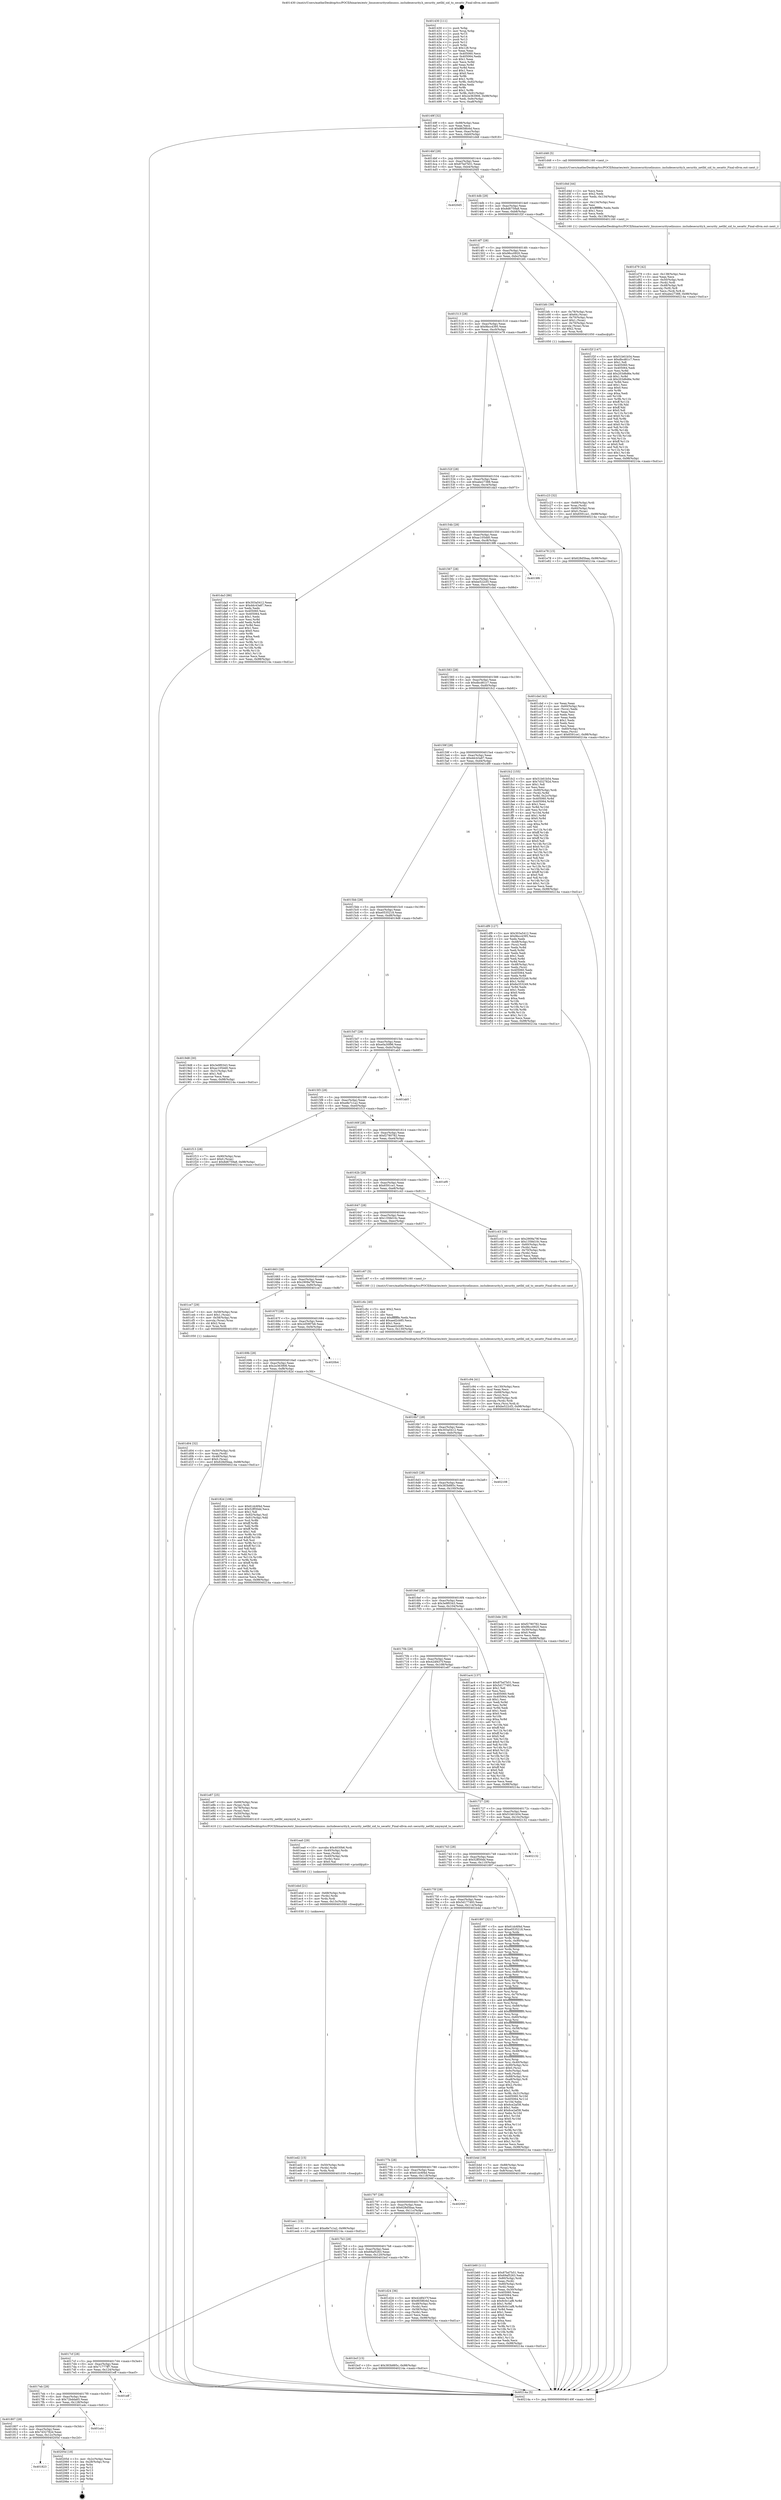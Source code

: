 digraph "0x401430" {
  label = "0x401430 (/mnt/c/Users/mathe/Desktop/tcc/POCII/binaries/extr_linuxsecurityselinuxss..includesecurity.h_security_netlbl_sid_to_secattr_Final-ollvm.out::main(0))"
  labelloc = "t"
  node[shape=record]

  Entry [label="",width=0.3,height=0.3,shape=circle,fillcolor=black,style=filled]
  "0x40149f" [label="{
     0x40149f [32]\l
     | [instrs]\l
     &nbsp;&nbsp;0x40149f \<+6\>: mov -0x98(%rbp),%eax\l
     &nbsp;&nbsp;0x4014a5 \<+2\>: mov %eax,%ecx\l
     &nbsp;&nbsp;0x4014a7 \<+6\>: sub $0x8658fc6d,%ecx\l
     &nbsp;&nbsp;0x4014ad \<+6\>: mov %eax,-0xac(%rbp)\l
     &nbsp;&nbsp;0x4014b3 \<+6\>: mov %ecx,-0xb0(%rbp)\l
     &nbsp;&nbsp;0x4014b9 \<+6\>: je 0000000000401d48 \<main+0x918\>\l
  }"]
  "0x401d48" [label="{
     0x401d48 [5]\l
     | [instrs]\l
     &nbsp;&nbsp;0x401d48 \<+5\>: call 0000000000401160 \<next_i\>\l
     | [calls]\l
     &nbsp;&nbsp;0x401160 \{1\} (/mnt/c/Users/mathe/Desktop/tcc/POCII/binaries/extr_linuxsecurityselinuxss..includesecurity.h_security_netlbl_sid_to_secattr_Final-ollvm.out::next_i)\l
  }"]
  "0x4014bf" [label="{
     0x4014bf [28]\l
     | [instrs]\l
     &nbsp;&nbsp;0x4014bf \<+5\>: jmp 00000000004014c4 \<main+0x94\>\l
     &nbsp;&nbsp;0x4014c4 \<+6\>: mov -0xac(%rbp),%eax\l
     &nbsp;&nbsp;0x4014ca \<+5\>: sub $0x87bd7b51,%eax\l
     &nbsp;&nbsp;0x4014cf \<+6\>: mov %eax,-0xb4(%rbp)\l
     &nbsp;&nbsp;0x4014d5 \<+6\>: je 00000000004020d5 \<main+0xca5\>\l
  }"]
  Exit [label="",width=0.3,height=0.3,shape=circle,fillcolor=black,style=filled,peripheries=2]
  "0x4020d5" [label="{
     0x4020d5\l
  }", style=dashed]
  "0x4014db" [label="{
     0x4014db [28]\l
     | [instrs]\l
     &nbsp;&nbsp;0x4014db \<+5\>: jmp 00000000004014e0 \<main+0xb0\>\l
     &nbsp;&nbsp;0x4014e0 \<+6\>: mov -0xac(%rbp),%eax\l
     &nbsp;&nbsp;0x4014e6 \<+5\>: sub $0x8d6759a8,%eax\l
     &nbsp;&nbsp;0x4014eb \<+6\>: mov %eax,-0xb8(%rbp)\l
     &nbsp;&nbsp;0x4014f1 \<+6\>: je 0000000000401f2f \<main+0xaff\>\l
  }"]
  "0x401823" [label="{
     0x401823\l
  }", style=dashed]
  "0x401f2f" [label="{
     0x401f2f [147]\l
     | [instrs]\l
     &nbsp;&nbsp;0x401f2f \<+5\>: mov $0x51b61b54,%eax\l
     &nbsp;&nbsp;0x401f34 \<+5\>: mov $0xdbcd61c7,%ecx\l
     &nbsp;&nbsp;0x401f39 \<+2\>: mov $0x1,%dl\l
     &nbsp;&nbsp;0x401f3b \<+7\>: mov 0x405060,%esi\l
     &nbsp;&nbsp;0x401f42 \<+7\>: mov 0x405064,%edi\l
     &nbsp;&nbsp;0x401f49 \<+3\>: mov %esi,%r8d\l
     &nbsp;&nbsp;0x401f4c \<+7\>: add $0x203d6d6e,%r8d\l
     &nbsp;&nbsp;0x401f53 \<+4\>: sub $0x1,%r8d\l
     &nbsp;&nbsp;0x401f57 \<+7\>: sub $0x203d6d6e,%r8d\l
     &nbsp;&nbsp;0x401f5e \<+4\>: imul %r8d,%esi\l
     &nbsp;&nbsp;0x401f62 \<+3\>: and $0x1,%esi\l
     &nbsp;&nbsp;0x401f65 \<+3\>: cmp $0x0,%esi\l
     &nbsp;&nbsp;0x401f68 \<+4\>: sete %r9b\l
     &nbsp;&nbsp;0x401f6c \<+3\>: cmp $0xa,%edi\l
     &nbsp;&nbsp;0x401f6f \<+4\>: setl %r10b\l
     &nbsp;&nbsp;0x401f73 \<+3\>: mov %r9b,%r11b\l
     &nbsp;&nbsp;0x401f76 \<+4\>: xor $0xff,%r11b\l
     &nbsp;&nbsp;0x401f7a \<+3\>: mov %r10b,%bl\l
     &nbsp;&nbsp;0x401f7d \<+3\>: xor $0xff,%bl\l
     &nbsp;&nbsp;0x401f80 \<+3\>: xor $0x0,%dl\l
     &nbsp;&nbsp;0x401f83 \<+3\>: mov %r11b,%r14b\l
     &nbsp;&nbsp;0x401f86 \<+4\>: and $0x0,%r14b\l
     &nbsp;&nbsp;0x401f8a \<+3\>: and %dl,%r9b\l
     &nbsp;&nbsp;0x401f8d \<+3\>: mov %bl,%r15b\l
     &nbsp;&nbsp;0x401f90 \<+4\>: and $0x0,%r15b\l
     &nbsp;&nbsp;0x401f94 \<+3\>: and %dl,%r10b\l
     &nbsp;&nbsp;0x401f97 \<+3\>: or %r9b,%r14b\l
     &nbsp;&nbsp;0x401f9a \<+3\>: or %r10b,%r15b\l
     &nbsp;&nbsp;0x401f9d \<+3\>: xor %r15b,%r14b\l
     &nbsp;&nbsp;0x401fa0 \<+3\>: or %bl,%r11b\l
     &nbsp;&nbsp;0x401fa3 \<+4\>: xor $0xff,%r11b\l
     &nbsp;&nbsp;0x401fa7 \<+3\>: or $0x0,%dl\l
     &nbsp;&nbsp;0x401faa \<+3\>: and %dl,%r11b\l
     &nbsp;&nbsp;0x401fad \<+3\>: or %r11b,%r14b\l
     &nbsp;&nbsp;0x401fb0 \<+4\>: test $0x1,%r14b\l
     &nbsp;&nbsp;0x401fb4 \<+3\>: cmovne %ecx,%eax\l
     &nbsp;&nbsp;0x401fb7 \<+6\>: mov %eax,-0x98(%rbp)\l
     &nbsp;&nbsp;0x401fbd \<+5\>: jmp 000000000040214a \<main+0xd1a\>\l
  }"]
  "0x4014f7" [label="{
     0x4014f7 [28]\l
     | [instrs]\l
     &nbsp;&nbsp;0x4014f7 \<+5\>: jmp 00000000004014fc \<main+0xcc\>\l
     &nbsp;&nbsp;0x4014fc \<+6\>: mov -0xac(%rbp),%eax\l
     &nbsp;&nbsp;0x401502 \<+5\>: sub $0x96cc0920,%eax\l
     &nbsp;&nbsp;0x401507 \<+6\>: mov %eax,-0xbc(%rbp)\l
     &nbsp;&nbsp;0x40150d \<+6\>: je 0000000000401bfc \<main+0x7cc\>\l
  }"]
  "0x40205d" [label="{
     0x40205d [18]\l
     | [instrs]\l
     &nbsp;&nbsp;0x40205d \<+3\>: mov -0x2c(%rbp),%eax\l
     &nbsp;&nbsp;0x402060 \<+4\>: lea -0x28(%rbp),%rsp\l
     &nbsp;&nbsp;0x402064 \<+1\>: pop %rbx\l
     &nbsp;&nbsp;0x402065 \<+2\>: pop %r12\l
     &nbsp;&nbsp;0x402067 \<+2\>: pop %r13\l
     &nbsp;&nbsp;0x402069 \<+2\>: pop %r14\l
     &nbsp;&nbsp;0x40206b \<+2\>: pop %r15\l
     &nbsp;&nbsp;0x40206d \<+1\>: pop %rbp\l
     &nbsp;&nbsp;0x40206e \<+1\>: ret\l
  }"]
  "0x401bfc" [label="{
     0x401bfc [39]\l
     | [instrs]\l
     &nbsp;&nbsp;0x401bfc \<+4\>: mov -0x78(%rbp),%rax\l
     &nbsp;&nbsp;0x401c00 \<+6\>: movl $0x64,(%rax)\l
     &nbsp;&nbsp;0x401c06 \<+4\>: mov -0x70(%rbp),%rax\l
     &nbsp;&nbsp;0x401c0a \<+6\>: movl $0x1,(%rax)\l
     &nbsp;&nbsp;0x401c10 \<+4\>: mov -0x70(%rbp),%rax\l
     &nbsp;&nbsp;0x401c14 \<+3\>: movslq (%rax),%rax\l
     &nbsp;&nbsp;0x401c17 \<+4\>: shl $0x2,%rax\l
     &nbsp;&nbsp;0x401c1b \<+3\>: mov %rax,%rdi\l
     &nbsp;&nbsp;0x401c1e \<+5\>: call 0000000000401050 \<malloc@plt\>\l
     | [calls]\l
     &nbsp;&nbsp;0x401050 \{1\} (unknown)\l
  }"]
  "0x401513" [label="{
     0x401513 [28]\l
     | [instrs]\l
     &nbsp;&nbsp;0x401513 \<+5\>: jmp 0000000000401518 \<main+0xe8\>\l
     &nbsp;&nbsp;0x401518 \<+6\>: mov -0xac(%rbp),%eax\l
     &nbsp;&nbsp;0x40151e \<+5\>: sub $0x9bcc4395,%eax\l
     &nbsp;&nbsp;0x401523 \<+6\>: mov %eax,-0xc0(%rbp)\l
     &nbsp;&nbsp;0x401529 \<+6\>: je 0000000000401e78 \<main+0xa48\>\l
  }"]
  "0x401807" [label="{
     0x401807 [28]\l
     | [instrs]\l
     &nbsp;&nbsp;0x401807 \<+5\>: jmp 000000000040180c \<main+0x3dc\>\l
     &nbsp;&nbsp;0x40180c \<+6\>: mov -0xac(%rbp),%eax\l
     &nbsp;&nbsp;0x401812 \<+5\>: sub $0x7d32782d,%eax\l
     &nbsp;&nbsp;0x401817 \<+6\>: mov %eax,-0x12c(%rbp)\l
     &nbsp;&nbsp;0x40181d \<+6\>: je 000000000040205d \<main+0xc2d\>\l
  }"]
  "0x401e78" [label="{
     0x401e78 [15]\l
     | [instrs]\l
     &nbsp;&nbsp;0x401e78 \<+10\>: movl $0x628d5baa,-0x98(%rbp)\l
     &nbsp;&nbsp;0x401e82 \<+5\>: jmp 000000000040214a \<main+0xd1a\>\l
  }"]
  "0x40152f" [label="{
     0x40152f [28]\l
     | [instrs]\l
     &nbsp;&nbsp;0x40152f \<+5\>: jmp 0000000000401534 \<main+0x104\>\l
     &nbsp;&nbsp;0x401534 \<+6\>: mov -0xac(%rbp),%eax\l
     &nbsp;&nbsp;0x40153a \<+5\>: sub $0xabe27388,%eax\l
     &nbsp;&nbsp;0x40153f \<+6\>: mov %eax,-0xc4(%rbp)\l
     &nbsp;&nbsp;0x401545 \<+6\>: je 0000000000401da3 \<main+0x973\>\l
  }"]
  "0x401a4c" [label="{
     0x401a4c\l
  }", style=dashed]
  "0x401da3" [label="{
     0x401da3 [86]\l
     | [instrs]\l
     &nbsp;&nbsp;0x401da3 \<+5\>: mov $0x303a5412,%eax\l
     &nbsp;&nbsp;0x401da8 \<+5\>: mov $0xddc43a87,%ecx\l
     &nbsp;&nbsp;0x401dad \<+2\>: xor %edx,%edx\l
     &nbsp;&nbsp;0x401daf \<+7\>: mov 0x405060,%esi\l
     &nbsp;&nbsp;0x401db6 \<+7\>: mov 0x405064,%edi\l
     &nbsp;&nbsp;0x401dbd \<+3\>: sub $0x1,%edx\l
     &nbsp;&nbsp;0x401dc0 \<+3\>: mov %esi,%r8d\l
     &nbsp;&nbsp;0x401dc3 \<+3\>: add %edx,%r8d\l
     &nbsp;&nbsp;0x401dc6 \<+4\>: imul %r8d,%esi\l
     &nbsp;&nbsp;0x401dca \<+3\>: and $0x1,%esi\l
     &nbsp;&nbsp;0x401dcd \<+3\>: cmp $0x0,%esi\l
     &nbsp;&nbsp;0x401dd0 \<+4\>: sete %r9b\l
     &nbsp;&nbsp;0x401dd4 \<+3\>: cmp $0xa,%edi\l
     &nbsp;&nbsp;0x401dd7 \<+4\>: setl %r10b\l
     &nbsp;&nbsp;0x401ddb \<+3\>: mov %r9b,%r11b\l
     &nbsp;&nbsp;0x401dde \<+3\>: and %r10b,%r11b\l
     &nbsp;&nbsp;0x401de1 \<+3\>: xor %r10b,%r9b\l
     &nbsp;&nbsp;0x401de4 \<+3\>: or %r9b,%r11b\l
     &nbsp;&nbsp;0x401de7 \<+4\>: test $0x1,%r11b\l
     &nbsp;&nbsp;0x401deb \<+3\>: cmovne %ecx,%eax\l
     &nbsp;&nbsp;0x401dee \<+6\>: mov %eax,-0x98(%rbp)\l
     &nbsp;&nbsp;0x401df4 \<+5\>: jmp 000000000040214a \<main+0xd1a\>\l
  }"]
  "0x40154b" [label="{
     0x40154b [28]\l
     | [instrs]\l
     &nbsp;&nbsp;0x40154b \<+5\>: jmp 0000000000401550 \<main+0x120\>\l
     &nbsp;&nbsp;0x401550 \<+6\>: mov -0xac(%rbp),%eax\l
     &nbsp;&nbsp;0x401556 \<+5\>: sub $0xac105dd0,%eax\l
     &nbsp;&nbsp;0x40155b \<+6\>: mov %eax,-0xc8(%rbp)\l
     &nbsp;&nbsp;0x401561 \<+6\>: je 00000000004019f6 \<main+0x5c6\>\l
  }"]
  "0x4017eb" [label="{
     0x4017eb [28]\l
     | [instrs]\l
     &nbsp;&nbsp;0x4017eb \<+5\>: jmp 00000000004017f0 \<main+0x3c0\>\l
     &nbsp;&nbsp;0x4017f0 \<+6\>: mov -0xac(%rbp),%eax\l
     &nbsp;&nbsp;0x4017f6 \<+5\>: sub $0x72bdda65,%eax\l
     &nbsp;&nbsp;0x4017fb \<+6\>: mov %eax,-0x128(%rbp)\l
     &nbsp;&nbsp;0x401801 \<+6\>: je 0000000000401a4c \<main+0x61c\>\l
  }"]
  "0x4019f6" [label="{
     0x4019f6\l
  }", style=dashed]
  "0x401567" [label="{
     0x401567 [28]\l
     | [instrs]\l
     &nbsp;&nbsp;0x401567 \<+5\>: jmp 000000000040156c \<main+0x13c\>\l
     &nbsp;&nbsp;0x40156c \<+6\>: mov -0xac(%rbp),%eax\l
     &nbsp;&nbsp;0x401572 \<+5\>: sub $0xbe522cf3,%eax\l
     &nbsp;&nbsp;0x401577 \<+6\>: mov %eax,-0xcc(%rbp)\l
     &nbsp;&nbsp;0x40157d \<+6\>: je 0000000000401cbd \<main+0x88d\>\l
  }"]
  "0x401eff" [label="{
     0x401eff\l
  }", style=dashed]
  "0x401cbd" [label="{
     0x401cbd [42]\l
     | [instrs]\l
     &nbsp;&nbsp;0x401cbd \<+2\>: xor %eax,%eax\l
     &nbsp;&nbsp;0x401cbf \<+4\>: mov -0x60(%rbp),%rcx\l
     &nbsp;&nbsp;0x401cc3 \<+2\>: mov (%rcx),%edx\l
     &nbsp;&nbsp;0x401cc5 \<+2\>: mov %eax,%esi\l
     &nbsp;&nbsp;0x401cc7 \<+2\>: sub %edx,%esi\l
     &nbsp;&nbsp;0x401cc9 \<+2\>: mov %eax,%edx\l
     &nbsp;&nbsp;0x401ccb \<+3\>: sub $0x1,%edx\l
     &nbsp;&nbsp;0x401cce \<+2\>: add %edx,%esi\l
     &nbsp;&nbsp;0x401cd0 \<+2\>: sub %esi,%eax\l
     &nbsp;&nbsp;0x401cd2 \<+4\>: mov -0x60(%rbp),%rcx\l
     &nbsp;&nbsp;0x401cd6 \<+2\>: mov %eax,(%rcx)\l
     &nbsp;&nbsp;0x401cd8 \<+10\>: movl $0x6591ce1,-0x98(%rbp)\l
     &nbsp;&nbsp;0x401ce2 \<+5\>: jmp 000000000040214a \<main+0xd1a\>\l
  }"]
  "0x401583" [label="{
     0x401583 [28]\l
     | [instrs]\l
     &nbsp;&nbsp;0x401583 \<+5\>: jmp 0000000000401588 \<main+0x158\>\l
     &nbsp;&nbsp;0x401588 \<+6\>: mov -0xac(%rbp),%eax\l
     &nbsp;&nbsp;0x40158e \<+5\>: sub $0xdbcd61c7,%eax\l
     &nbsp;&nbsp;0x401593 \<+6\>: mov %eax,-0xd0(%rbp)\l
     &nbsp;&nbsp;0x401599 \<+6\>: je 0000000000401fc2 \<main+0xb92\>\l
  }"]
  "0x401ee1" [label="{
     0x401ee1 [15]\l
     | [instrs]\l
     &nbsp;&nbsp;0x401ee1 \<+10\>: movl $0xe8e7c1a2,-0x98(%rbp)\l
     &nbsp;&nbsp;0x401eeb \<+5\>: jmp 000000000040214a \<main+0xd1a\>\l
  }"]
  "0x401fc2" [label="{
     0x401fc2 [155]\l
     | [instrs]\l
     &nbsp;&nbsp;0x401fc2 \<+5\>: mov $0x51b61b54,%eax\l
     &nbsp;&nbsp;0x401fc7 \<+5\>: mov $0x7d32782d,%ecx\l
     &nbsp;&nbsp;0x401fcc \<+2\>: mov $0x1,%dl\l
     &nbsp;&nbsp;0x401fce \<+2\>: xor %esi,%esi\l
     &nbsp;&nbsp;0x401fd0 \<+7\>: mov -0x90(%rbp),%rdi\l
     &nbsp;&nbsp;0x401fd7 \<+3\>: mov (%rdi),%r8d\l
     &nbsp;&nbsp;0x401fda \<+4\>: mov %r8d,-0x2c(%rbp)\l
     &nbsp;&nbsp;0x401fde \<+8\>: mov 0x405060,%r8d\l
     &nbsp;&nbsp;0x401fe6 \<+8\>: mov 0x405064,%r9d\l
     &nbsp;&nbsp;0x401fee \<+3\>: sub $0x1,%esi\l
     &nbsp;&nbsp;0x401ff1 \<+3\>: mov %r8d,%r10d\l
     &nbsp;&nbsp;0x401ff4 \<+3\>: add %esi,%r10d\l
     &nbsp;&nbsp;0x401ff7 \<+4\>: imul %r10d,%r8d\l
     &nbsp;&nbsp;0x401ffb \<+4\>: and $0x1,%r8d\l
     &nbsp;&nbsp;0x401fff \<+4\>: cmp $0x0,%r8d\l
     &nbsp;&nbsp;0x402003 \<+4\>: sete %r11b\l
     &nbsp;&nbsp;0x402007 \<+4\>: cmp $0xa,%r9d\l
     &nbsp;&nbsp;0x40200b \<+3\>: setl %bl\l
     &nbsp;&nbsp;0x40200e \<+3\>: mov %r11b,%r14b\l
     &nbsp;&nbsp;0x402011 \<+4\>: xor $0xff,%r14b\l
     &nbsp;&nbsp;0x402015 \<+3\>: mov %bl,%r15b\l
     &nbsp;&nbsp;0x402018 \<+4\>: xor $0xff,%r15b\l
     &nbsp;&nbsp;0x40201c \<+3\>: xor $0x0,%dl\l
     &nbsp;&nbsp;0x40201f \<+3\>: mov %r14b,%r12b\l
     &nbsp;&nbsp;0x402022 \<+4\>: and $0x0,%r12b\l
     &nbsp;&nbsp;0x402026 \<+3\>: and %dl,%r11b\l
     &nbsp;&nbsp;0x402029 \<+3\>: mov %r15b,%r13b\l
     &nbsp;&nbsp;0x40202c \<+4\>: and $0x0,%r13b\l
     &nbsp;&nbsp;0x402030 \<+2\>: and %dl,%bl\l
     &nbsp;&nbsp;0x402032 \<+3\>: or %r11b,%r12b\l
     &nbsp;&nbsp;0x402035 \<+3\>: or %bl,%r13b\l
     &nbsp;&nbsp;0x402038 \<+3\>: xor %r13b,%r12b\l
     &nbsp;&nbsp;0x40203b \<+3\>: or %r15b,%r14b\l
     &nbsp;&nbsp;0x40203e \<+4\>: xor $0xff,%r14b\l
     &nbsp;&nbsp;0x402042 \<+3\>: or $0x0,%dl\l
     &nbsp;&nbsp;0x402045 \<+3\>: and %dl,%r14b\l
     &nbsp;&nbsp;0x402048 \<+3\>: or %r14b,%r12b\l
     &nbsp;&nbsp;0x40204b \<+4\>: test $0x1,%r12b\l
     &nbsp;&nbsp;0x40204f \<+3\>: cmovne %ecx,%eax\l
     &nbsp;&nbsp;0x402052 \<+6\>: mov %eax,-0x98(%rbp)\l
     &nbsp;&nbsp;0x402058 \<+5\>: jmp 000000000040214a \<main+0xd1a\>\l
  }"]
  "0x40159f" [label="{
     0x40159f [28]\l
     | [instrs]\l
     &nbsp;&nbsp;0x40159f \<+5\>: jmp 00000000004015a4 \<main+0x174\>\l
     &nbsp;&nbsp;0x4015a4 \<+6\>: mov -0xac(%rbp),%eax\l
     &nbsp;&nbsp;0x4015aa \<+5\>: sub $0xddc43a87,%eax\l
     &nbsp;&nbsp;0x4015af \<+6\>: mov %eax,-0xd4(%rbp)\l
     &nbsp;&nbsp;0x4015b5 \<+6\>: je 0000000000401df9 \<main+0x9c9\>\l
  }"]
  "0x401ed2" [label="{
     0x401ed2 [15]\l
     | [instrs]\l
     &nbsp;&nbsp;0x401ed2 \<+4\>: mov -0x50(%rbp),%rdx\l
     &nbsp;&nbsp;0x401ed6 \<+3\>: mov (%rdx),%rdx\l
     &nbsp;&nbsp;0x401ed9 \<+3\>: mov %rdx,%rdi\l
     &nbsp;&nbsp;0x401edc \<+5\>: call 0000000000401030 \<free@plt\>\l
     | [calls]\l
     &nbsp;&nbsp;0x401030 \{1\} (unknown)\l
  }"]
  "0x401df9" [label="{
     0x401df9 [127]\l
     | [instrs]\l
     &nbsp;&nbsp;0x401df9 \<+5\>: mov $0x303a5412,%eax\l
     &nbsp;&nbsp;0x401dfe \<+5\>: mov $0x9bcc4395,%ecx\l
     &nbsp;&nbsp;0x401e03 \<+2\>: xor %edx,%edx\l
     &nbsp;&nbsp;0x401e05 \<+4\>: mov -0x48(%rbp),%rsi\l
     &nbsp;&nbsp;0x401e09 \<+2\>: mov (%rsi),%edi\l
     &nbsp;&nbsp;0x401e0b \<+3\>: mov %edx,%r8d\l
     &nbsp;&nbsp;0x401e0e \<+3\>: sub %edi,%r8d\l
     &nbsp;&nbsp;0x401e11 \<+2\>: mov %edx,%edi\l
     &nbsp;&nbsp;0x401e13 \<+3\>: sub $0x1,%edi\l
     &nbsp;&nbsp;0x401e16 \<+3\>: add %edi,%r8d\l
     &nbsp;&nbsp;0x401e19 \<+3\>: sub %r8d,%edx\l
     &nbsp;&nbsp;0x401e1c \<+4\>: mov -0x48(%rbp),%rsi\l
     &nbsp;&nbsp;0x401e20 \<+2\>: mov %edx,(%rsi)\l
     &nbsp;&nbsp;0x401e22 \<+7\>: mov 0x405060,%edx\l
     &nbsp;&nbsp;0x401e29 \<+7\>: mov 0x405064,%edi\l
     &nbsp;&nbsp;0x401e30 \<+3\>: mov %edx,%r8d\l
     &nbsp;&nbsp;0x401e33 \<+7\>: add $0x6e353249,%r8d\l
     &nbsp;&nbsp;0x401e3a \<+4\>: sub $0x1,%r8d\l
     &nbsp;&nbsp;0x401e3e \<+7\>: sub $0x6e353249,%r8d\l
     &nbsp;&nbsp;0x401e45 \<+4\>: imul %r8d,%edx\l
     &nbsp;&nbsp;0x401e49 \<+3\>: and $0x1,%edx\l
     &nbsp;&nbsp;0x401e4c \<+3\>: cmp $0x0,%edx\l
     &nbsp;&nbsp;0x401e4f \<+4\>: sete %r9b\l
     &nbsp;&nbsp;0x401e53 \<+3\>: cmp $0xa,%edi\l
     &nbsp;&nbsp;0x401e56 \<+4\>: setl %r10b\l
     &nbsp;&nbsp;0x401e5a \<+3\>: mov %r9b,%r11b\l
     &nbsp;&nbsp;0x401e5d \<+3\>: and %r10b,%r11b\l
     &nbsp;&nbsp;0x401e60 \<+3\>: xor %r10b,%r9b\l
     &nbsp;&nbsp;0x401e63 \<+3\>: or %r9b,%r11b\l
     &nbsp;&nbsp;0x401e66 \<+4\>: test $0x1,%r11b\l
     &nbsp;&nbsp;0x401e6a \<+3\>: cmovne %ecx,%eax\l
     &nbsp;&nbsp;0x401e6d \<+6\>: mov %eax,-0x98(%rbp)\l
     &nbsp;&nbsp;0x401e73 \<+5\>: jmp 000000000040214a \<main+0xd1a\>\l
  }"]
  "0x4015bb" [label="{
     0x4015bb [28]\l
     | [instrs]\l
     &nbsp;&nbsp;0x4015bb \<+5\>: jmp 00000000004015c0 \<main+0x190\>\l
     &nbsp;&nbsp;0x4015c0 \<+6\>: mov -0xac(%rbp),%eax\l
     &nbsp;&nbsp;0x4015c6 \<+5\>: sub $0xe0535218,%eax\l
     &nbsp;&nbsp;0x4015cb \<+6\>: mov %eax,-0xd8(%rbp)\l
     &nbsp;&nbsp;0x4015d1 \<+6\>: je 00000000004019d8 \<main+0x5a8\>\l
  }"]
  "0x401ebd" [label="{
     0x401ebd [21]\l
     | [instrs]\l
     &nbsp;&nbsp;0x401ebd \<+4\>: mov -0x68(%rbp),%rdx\l
     &nbsp;&nbsp;0x401ec1 \<+3\>: mov (%rdx),%rdx\l
     &nbsp;&nbsp;0x401ec4 \<+3\>: mov %rdx,%rdi\l
     &nbsp;&nbsp;0x401ec7 \<+6\>: mov %eax,-0x13c(%rbp)\l
     &nbsp;&nbsp;0x401ecd \<+5\>: call 0000000000401030 \<free@plt\>\l
     | [calls]\l
     &nbsp;&nbsp;0x401030 \{1\} (unknown)\l
  }"]
  "0x4019d8" [label="{
     0x4019d8 [30]\l
     | [instrs]\l
     &nbsp;&nbsp;0x4019d8 \<+5\>: mov $0x3e9f0343,%eax\l
     &nbsp;&nbsp;0x4019dd \<+5\>: mov $0xac105dd0,%ecx\l
     &nbsp;&nbsp;0x4019e2 \<+3\>: mov -0x31(%rbp),%dl\l
     &nbsp;&nbsp;0x4019e5 \<+3\>: test $0x1,%dl\l
     &nbsp;&nbsp;0x4019e8 \<+3\>: cmovne %ecx,%eax\l
     &nbsp;&nbsp;0x4019eb \<+6\>: mov %eax,-0x98(%rbp)\l
     &nbsp;&nbsp;0x4019f1 \<+5\>: jmp 000000000040214a \<main+0xd1a\>\l
  }"]
  "0x4015d7" [label="{
     0x4015d7 [28]\l
     | [instrs]\l
     &nbsp;&nbsp;0x4015d7 \<+5\>: jmp 00000000004015dc \<main+0x1ac\>\l
     &nbsp;&nbsp;0x4015dc \<+6\>: mov -0xac(%rbp),%eax\l
     &nbsp;&nbsp;0x4015e2 \<+5\>: sub $0xe0a30f96,%eax\l
     &nbsp;&nbsp;0x4015e7 \<+6\>: mov %eax,-0xdc(%rbp)\l
     &nbsp;&nbsp;0x4015ed \<+6\>: je 0000000000401ab5 \<main+0x685\>\l
  }"]
  "0x401ea0" [label="{
     0x401ea0 [29]\l
     | [instrs]\l
     &nbsp;&nbsp;0x401ea0 \<+10\>: movabs $0x4030b6,%rdi\l
     &nbsp;&nbsp;0x401eaa \<+4\>: mov -0x40(%rbp),%rdx\l
     &nbsp;&nbsp;0x401eae \<+2\>: mov %eax,(%rdx)\l
     &nbsp;&nbsp;0x401eb0 \<+4\>: mov -0x40(%rbp),%rdx\l
     &nbsp;&nbsp;0x401eb4 \<+2\>: mov (%rdx),%esi\l
     &nbsp;&nbsp;0x401eb6 \<+2\>: mov $0x0,%al\l
     &nbsp;&nbsp;0x401eb8 \<+5\>: call 0000000000401040 \<printf@plt\>\l
     | [calls]\l
     &nbsp;&nbsp;0x401040 \{1\} (unknown)\l
  }"]
  "0x401ab5" [label="{
     0x401ab5\l
  }", style=dashed]
  "0x4015f3" [label="{
     0x4015f3 [28]\l
     | [instrs]\l
     &nbsp;&nbsp;0x4015f3 \<+5\>: jmp 00000000004015f8 \<main+0x1c8\>\l
     &nbsp;&nbsp;0x4015f8 \<+6\>: mov -0xac(%rbp),%eax\l
     &nbsp;&nbsp;0x4015fe \<+5\>: sub $0xe8e7c1a2,%eax\l
     &nbsp;&nbsp;0x401603 \<+6\>: mov %eax,-0xe0(%rbp)\l
     &nbsp;&nbsp;0x401609 \<+6\>: je 0000000000401f13 \<main+0xae3\>\l
  }"]
  "0x401d79" [label="{
     0x401d79 [42]\l
     | [instrs]\l
     &nbsp;&nbsp;0x401d79 \<+6\>: mov -0x138(%rbp),%ecx\l
     &nbsp;&nbsp;0x401d7f \<+3\>: imul %eax,%ecx\l
     &nbsp;&nbsp;0x401d82 \<+4\>: mov -0x50(%rbp),%rdi\l
     &nbsp;&nbsp;0x401d86 \<+3\>: mov (%rdi),%rdi\l
     &nbsp;&nbsp;0x401d89 \<+4\>: mov -0x48(%rbp),%r8\l
     &nbsp;&nbsp;0x401d8d \<+3\>: movslq (%r8),%r8\l
     &nbsp;&nbsp;0x401d90 \<+4\>: mov %ecx,(%rdi,%r8,4)\l
     &nbsp;&nbsp;0x401d94 \<+10\>: movl $0xabe27388,-0x98(%rbp)\l
     &nbsp;&nbsp;0x401d9e \<+5\>: jmp 000000000040214a \<main+0xd1a\>\l
  }"]
  "0x401f13" [label="{
     0x401f13 [28]\l
     | [instrs]\l
     &nbsp;&nbsp;0x401f13 \<+7\>: mov -0x90(%rbp),%rax\l
     &nbsp;&nbsp;0x401f1a \<+6\>: movl $0x0,(%rax)\l
     &nbsp;&nbsp;0x401f20 \<+10\>: movl $0x8d6759a8,-0x98(%rbp)\l
     &nbsp;&nbsp;0x401f2a \<+5\>: jmp 000000000040214a \<main+0xd1a\>\l
  }"]
  "0x40160f" [label="{
     0x40160f [28]\l
     | [instrs]\l
     &nbsp;&nbsp;0x40160f \<+5\>: jmp 0000000000401614 \<main+0x1e4\>\l
     &nbsp;&nbsp;0x401614 \<+6\>: mov -0xac(%rbp),%eax\l
     &nbsp;&nbsp;0x40161a \<+5\>: sub $0xf2780782,%eax\l
     &nbsp;&nbsp;0x40161f \<+6\>: mov %eax,-0xe4(%rbp)\l
     &nbsp;&nbsp;0x401625 \<+6\>: je 0000000000401ef0 \<main+0xac0\>\l
  }"]
  "0x401d4d" [label="{
     0x401d4d [44]\l
     | [instrs]\l
     &nbsp;&nbsp;0x401d4d \<+2\>: xor %ecx,%ecx\l
     &nbsp;&nbsp;0x401d4f \<+5\>: mov $0x2,%edx\l
     &nbsp;&nbsp;0x401d54 \<+6\>: mov %edx,-0x134(%rbp)\l
     &nbsp;&nbsp;0x401d5a \<+1\>: cltd\l
     &nbsp;&nbsp;0x401d5b \<+6\>: mov -0x134(%rbp),%esi\l
     &nbsp;&nbsp;0x401d61 \<+2\>: idiv %esi\l
     &nbsp;&nbsp;0x401d63 \<+6\>: imul $0xfffffffe,%edx,%edx\l
     &nbsp;&nbsp;0x401d69 \<+3\>: sub $0x1,%ecx\l
     &nbsp;&nbsp;0x401d6c \<+2\>: sub %ecx,%edx\l
     &nbsp;&nbsp;0x401d6e \<+6\>: mov %edx,-0x138(%rbp)\l
     &nbsp;&nbsp;0x401d74 \<+5\>: call 0000000000401160 \<next_i\>\l
     | [calls]\l
     &nbsp;&nbsp;0x401160 \{1\} (/mnt/c/Users/mathe/Desktop/tcc/POCII/binaries/extr_linuxsecurityselinuxss..includesecurity.h_security_netlbl_sid_to_secattr_Final-ollvm.out::next_i)\l
  }"]
  "0x401ef0" [label="{
     0x401ef0\l
  }", style=dashed]
  "0x40162b" [label="{
     0x40162b [28]\l
     | [instrs]\l
     &nbsp;&nbsp;0x40162b \<+5\>: jmp 0000000000401630 \<main+0x200\>\l
     &nbsp;&nbsp;0x401630 \<+6\>: mov -0xac(%rbp),%eax\l
     &nbsp;&nbsp;0x401636 \<+5\>: sub $0x6591ce1,%eax\l
     &nbsp;&nbsp;0x40163b \<+6\>: mov %eax,-0xe8(%rbp)\l
     &nbsp;&nbsp;0x401641 \<+6\>: je 0000000000401c43 \<main+0x813\>\l
  }"]
  "0x401d04" [label="{
     0x401d04 [32]\l
     | [instrs]\l
     &nbsp;&nbsp;0x401d04 \<+4\>: mov -0x50(%rbp),%rdi\l
     &nbsp;&nbsp;0x401d08 \<+3\>: mov %rax,(%rdi)\l
     &nbsp;&nbsp;0x401d0b \<+4\>: mov -0x48(%rbp),%rax\l
     &nbsp;&nbsp;0x401d0f \<+6\>: movl $0x0,(%rax)\l
     &nbsp;&nbsp;0x401d15 \<+10\>: movl $0x628d5baa,-0x98(%rbp)\l
     &nbsp;&nbsp;0x401d1f \<+5\>: jmp 000000000040214a \<main+0xd1a\>\l
  }"]
  "0x401c43" [label="{
     0x401c43 [36]\l
     | [instrs]\l
     &nbsp;&nbsp;0x401c43 \<+5\>: mov $0x2909a79f,%eax\l
     &nbsp;&nbsp;0x401c48 \<+5\>: mov $0x1358d10c,%ecx\l
     &nbsp;&nbsp;0x401c4d \<+4\>: mov -0x60(%rbp),%rdx\l
     &nbsp;&nbsp;0x401c51 \<+2\>: mov (%rdx),%esi\l
     &nbsp;&nbsp;0x401c53 \<+4\>: mov -0x70(%rbp),%rdx\l
     &nbsp;&nbsp;0x401c57 \<+2\>: cmp (%rdx),%esi\l
     &nbsp;&nbsp;0x401c59 \<+3\>: cmovl %ecx,%eax\l
     &nbsp;&nbsp;0x401c5c \<+6\>: mov %eax,-0x98(%rbp)\l
     &nbsp;&nbsp;0x401c62 \<+5\>: jmp 000000000040214a \<main+0xd1a\>\l
  }"]
  "0x401647" [label="{
     0x401647 [28]\l
     | [instrs]\l
     &nbsp;&nbsp;0x401647 \<+5\>: jmp 000000000040164c \<main+0x21c\>\l
     &nbsp;&nbsp;0x40164c \<+6\>: mov -0xac(%rbp),%eax\l
     &nbsp;&nbsp;0x401652 \<+5\>: sub $0x1358d10c,%eax\l
     &nbsp;&nbsp;0x401657 \<+6\>: mov %eax,-0xec(%rbp)\l
     &nbsp;&nbsp;0x40165d \<+6\>: je 0000000000401c67 \<main+0x837\>\l
  }"]
  "0x401c94" [label="{
     0x401c94 [41]\l
     | [instrs]\l
     &nbsp;&nbsp;0x401c94 \<+6\>: mov -0x130(%rbp),%ecx\l
     &nbsp;&nbsp;0x401c9a \<+3\>: imul %eax,%ecx\l
     &nbsp;&nbsp;0x401c9d \<+4\>: mov -0x68(%rbp),%rsi\l
     &nbsp;&nbsp;0x401ca1 \<+3\>: mov (%rsi),%rsi\l
     &nbsp;&nbsp;0x401ca4 \<+4\>: mov -0x60(%rbp),%rdi\l
     &nbsp;&nbsp;0x401ca8 \<+3\>: movslq (%rdi),%rdi\l
     &nbsp;&nbsp;0x401cab \<+3\>: mov %ecx,(%rsi,%rdi,4)\l
     &nbsp;&nbsp;0x401cae \<+10\>: movl $0xbe522cf3,-0x98(%rbp)\l
     &nbsp;&nbsp;0x401cb8 \<+5\>: jmp 000000000040214a \<main+0xd1a\>\l
  }"]
  "0x401c67" [label="{
     0x401c67 [5]\l
     | [instrs]\l
     &nbsp;&nbsp;0x401c67 \<+5\>: call 0000000000401160 \<next_i\>\l
     | [calls]\l
     &nbsp;&nbsp;0x401160 \{1\} (/mnt/c/Users/mathe/Desktop/tcc/POCII/binaries/extr_linuxsecurityselinuxss..includesecurity.h_security_netlbl_sid_to_secattr_Final-ollvm.out::next_i)\l
  }"]
  "0x401663" [label="{
     0x401663 [28]\l
     | [instrs]\l
     &nbsp;&nbsp;0x401663 \<+5\>: jmp 0000000000401668 \<main+0x238\>\l
     &nbsp;&nbsp;0x401668 \<+6\>: mov -0xac(%rbp),%eax\l
     &nbsp;&nbsp;0x40166e \<+5\>: sub $0x2909a79f,%eax\l
     &nbsp;&nbsp;0x401673 \<+6\>: mov %eax,-0xf0(%rbp)\l
     &nbsp;&nbsp;0x401679 \<+6\>: je 0000000000401ce7 \<main+0x8b7\>\l
  }"]
  "0x401c6c" [label="{
     0x401c6c [40]\l
     | [instrs]\l
     &nbsp;&nbsp;0x401c6c \<+5\>: mov $0x2,%ecx\l
     &nbsp;&nbsp;0x401c71 \<+1\>: cltd\l
     &nbsp;&nbsp;0x401c72 \<+2\>: idiv %ecx\l
     &nbsp;&nbsp;0x401c74 \<+6\>: imul $0xfffffffe,%edx,%ecx\l
     &nbsp;&nbsp;0x401c7a \<+6\>: add $0xaed2cb85,%ecx\l
     &nbsp;&nbsp;0x401c80 \<+3\>: add $0x1,%ecx\l
     &nbsp;&nbsp;0x401c83 \<+6\>: sub $0xaed2cb85,%ecx\l
     &nbsp;&nbsp;0x401c89 \<+6\>: mov %ecx,-0x130(%rbp)\l
     &nbsp;&nbsp;0x401c8f \<+5\>: call 0000000000401160 \<next_i\>\l
     | [calls]\l
     &nbsp;&nbsp;0x401160 \{1\} (/mnt/c/Users/mathe/Desktop/tcc/POCII/binaries/extr_linuxsecurityselinuxss..includesecurity.h_security_netlbl_sid_to_secattr_Final-ollvm.out::next_i)\l
  }"]
  "0x401ce7" [label="{
     0x401ce7 [29]\l
     | [instrs]\l
     &nbsp;&nbsp;0x401ce7 \<+4\>: mov -0x58(%rbp),%rax\l
     &nbsp;&nbsp;0x401ceb \<+6\>: movl $0x1,(%rax)\l
     &nbsp;&nbsp;0x401cf1 \<+4\>: mov -0x58(%rbp),%rax\l
     &nbsp;&nbsp;0x401cf5 \<+3\>: movslq (%rax),%rax\l
     &nbsp;&nbsp;0x401cf8 \<+4\>: shl $0x2,%rax\l
     &nbsp;&nbsp;0x401cfc \<+3\>: mov %rax,%rdi\l
     &nbsp;&nbsp;0x401cff \<+5\>: call 0000000000401050 \<malloc@plt\>\l
     | [calls]\l
     &nbsp;&nbsp;0x401050 \{1\} (unknown)\l
  }"]
  "0x40167f" [label="{
     0x40167f [28]\l
     | [instrs]\l
     &nbsp;&nbsp;0x40167f \<+5\>: jmp 0000000000401684 \<main+0x254\>\l
     &nbsp;&nbsp;0x401684 \<+6\>: mov -0xac(%rbp),%eax\l
     &nbsp;&nbsp;0x40168a \<+5\>: sub $0x2d5997b6,%eax\l
     &nbsp;&nbsp;0x40168f \<+6\>: mov %eax,-0xf4(%rbp)\l
     &nbsp;&nbsp;0x401695 \<+6\>: je 00000000004020b4 \<main+0xc84\>\l
  }"]
  "0x401c23" [label="{
     0x401c23 [32]\l
     | [instrs]\l
     &nbsp;&nbsp;0x401c23 \<+4\>: mov -0x68(%rbp),%rdi\l
     &nbsp;&nbsp;0x401c27 \<+3\>: mov %rax,(%rdi)\l
     &nbsp;&nbsp;0x401c2a \<+4\>: mov -0x60(%rbp),%rax\l
     &nbsp;&nbsp;0x401c2e \<+6\>: movl $0x0,(%rax)\l
     &nbsp;&nbsp;0x401c34 \<+10\>: movl $0x6591ce1,-0x98(%rbp)\l
     &nbsp;&nbsp;0x401c3e \<+5\>: jmp 000000000040214a \<main+0xd1a\>\l
  }"]
  "0x4020b4" [label="{
     0x4020b4\l
  }", style=dashed]
  "0x40169b" [label="{
     0x40169b [28]\l
     | [instrs]\l
     &nbsp;&nbsp;0x40169b \<+5\>: jmp 00000000004016a0 \<main+0x270\>\l
     &nbsp;&nbsp;0x4016a0 \<+6\>: mov -0xac(%rbp),%eax\l
     &nbsp;&nbsp;0x4016a6 \<+5\>: sub $0x2e363906,%eax\l
     &nbsp;&nbsp;0x4016ab \<+6\>: mov %eax,-0xf8(%rbp)\l
     &nbsp;&nbsp;0x4016b1 \<+6\>: je 000000000040182d \<main+0x3fd\>\l
  }"]
  "0x4017cf" [label="{
     0x4017cf [28]\l
     | [instrs]\l
     &nbsp;&nbsp;0x4017cf \<+5\>: jmp 00000000004017d4 \<main+0x3a4\>\l
     &nbsp;&nbsp;0x4017d4 \<+6\>: mov -0xac(%rbp),%eax\l
     &nbsp;&nbsp;0x4017da \<+5\>: sub $0x71777ff7,%eax\l
     &nbsp;&nbsp;0x4017df \<+6\>: mov %eax,-0x124(%rbp)\l
     &nbsp;&nbsp;0x4017e5 \<+6\>: je 0000000000401eff \<main+0xacf\>\l
  }"]
  "0x40182d" [label="{
     0x40182d [106]\l
     | [instrs]\l
     &nbsp;&nbsp;0x40182d \<+5\>: mov $0x61dc6f4d,%eax\l
     &nbsp;&nbsp;0x401832 \<+5\>: mov $0x52ff30dd,%ecx\l
     &nbsp;&nbsp;0x401837 \<+2\>: mov $0x1,%dl\l
     &nbsp;&nbsp;0x401839 \<+7\>: mov -0x92(%rbp),%sil\l
     &nbsp;&nbsp;0x401840 \<+7\>: mov -0x91(%rbp),%dil\l
     &nbsp;&nbsp;0x401847 \<+3\>: mov %sil,%r8b\l
     &nbsp;&nbsp;0x40184a \<+4\>: xor $0xff,%r8b\l
     &nbsp;&nbsp;0x40184e \<+3\>: mov %dil,%r9b\l
     &nbsp;&nbsp;0x401851 \<+4\>: xor $0xff,%r9b\l
     &nbsp;&nbsp;0x401855 \<+3\>: xor $0x1,%dl\l
     &nbsp;&nbsp;0x401858 \<+3\>: mov %r8b,%r10b\l
     &nbsp;&nbsp;0x40185b \<+4\>: and $0xff,%r10b\l
     &nbsp;&nbsp;0x40185f \<+3\>: and %dl,%sil\l
     &nbsp;&nbsp;0x401862 \<+3\>: mov %r9b,%r11b\l
     &nbsp;&nbsp;0x401865 \<+4\>: and $0xff,%r11b\l
     &nbsp;&nbsp;0x401869 \<+3\>: and %dl,%dil\l
     &nbsp;&nbsp;0x40186c \<+3\>: or %sil,%r10b\l
     &nbsp;&nbsp;0x40186f \<+3\>: or %dil,%r11b\l
     &nbsp;&nbsp;0x401872 \<+3\>: xor %r11b,%r10b\l
     &nbsp;&nbsp;0x401875 \<+3\>: or %r9b,%r8b\l
     &nbsp;&nbsp;0x401878 \<+4\>: xor $0xff,%r8b\l
     &nbsp;&nbsp;0x40187c \<+3\>: or $0x1,%dl\l
     &nbsp;&nbsp;0x40187f \<+3\>: and %dl,%r8b\l
     &nbsp;&nbsp;0x401882 \<+3\>: or %r8b,%r10b\l
     &nbsp;&nbsp;0x401885 \<+4\>: test $0x1,%r10b\l
     &nbsp;&nbsp;0x401889 \<+3\>: cmovne %ecx,%eax\l
     &nbsp;&nbsp;0x40188c \<+6\>: mov %eax,-0x98(%rbp)\l
     &nbsp;&nbsp;0x401892 \<+5\>: jmp 000000000040214a \<main+0xd1a\>\l
  }"]
  "0x4016b7" [label="{
     0x4016b7 [28]\l
     | [instrs]\l
     &nbsp;&nbsp;0x4016b7 \<+5\>: jmp 00000000004016bc \<main+0x28c\>\l
     &nbsp;&nbsp;0x4016bc \<+6\>: mov -0xac(%rbp),%eax\l
     &nbsp;&nbsp;0x4016c2 \<+5\>: sub $0x303a5412,%eax\l
     &nbsp;&nbsp;0x4016c7 \<+6\>: mov %eax,-0xfc(%rbp)\l
     &nbsp;&nbsp;0x4016cd \<+6\>: je 0000000000402108 \<main+0xcd8\>\l
  }"]
  "0x40214a" [label="{
     0x40214a [5]\l
     | [instrs]\l
     &nbsp;&nbsp;0x40214a \<+5\>: jmp 000000000040149f \<main+0x6f\>\l
  }"]
  "0x401430" [label="{
     0x401430 [111]\l
     | [instrs]\l
     &nbsp;&nbsp;0x401430 \<+1\>: push %rbp\l
     &nbsp;&nbsp;0x401431 \<+3\>: mov %rsp,%rbp\l
     &nbsp;&nbsp;0x401434 \<+2\>: push %r15\l
     &nbsp;&nbsp;0x401436 \<+2\>: push %r14\l
     &nbsp;&nbsp;0x401438 \<+2\>: push %r13\l
     &nbsp;&nbsp;0x40143a \<+2\>: push %r12\l
     &nbsp;&nbsp;0x40143c \<+1\>: push %rbx\l
     &nbsp;&nbsp;0x40143d \<+7\>: sub $0x128,%rsp\l
     &nbsp;&nbsp;0x401444 \<+2\>: xor %eax,%eax\l
     &nbsp;&nbsp;0x401446 \<+7\>: mov 0x405060,%ecx\l
     &nbsp;&nbsp;0x40144d \<+7\>: mov 0x405064,%edx\l
     &nbsp;&nbsp;0x401454 \<+3\>: sub $0x1,%eax\l
     &nbsp;&nbsp;0x401457 \<+3\>: mov %ecx,%r8d\l
     &nbsp;&nbsp;0x40145a \<+3\>: add %eax,%r8d\l
     &nbsp;&nbsp;0x40145d \<+4\>: imul %r8d,%ecx\l
     &nbsp;&nbsp;0x401461 \<+3\>: and $0x1,%ecx\l
     &nbsp;&nbsp;0x401464 \<+3\>: cmp $0x0,%ecx\l
     &nbsp;&nbsp;0x401467 \<+4\>: sete %r9b\l
     &nbsp;&nbsp;0x40146b \<+4\>: and $0x1,%r9b\l
     &nbsp;&nbsp;0x40146f \<+7\>: mov %r9b,-0x92(%rbp)\l
     &nbsp;&nbsp;0x401476 \<+3\>: cmp $0xa,%edx\l
     &nbsp;&nbsp;0x401479 \<+4\>: setl %r9b\l
     &nbsp;&nbsp;0x40147d \<+4\>: and $0x1,%r9b\l
     &nbsp;&nbsp;0x401481 \<+7\>: mov %r9b,-0x91(%rbp)\l
     &nbsp;&nbsp;0x401488 \<+10\>: movl $0x2e363906,-0x98(%rbp)\l
     &nbsp;&nbsp;0x401492 \<+6\>: mov %edi,-0x9c(%rbp)\l
     &nbsp;&nbsp;0x401498 \<+7\>: mov %rsi,-0xa8(%rbp)\l
  }"]
  "0x401bcf" [label="{
     0x401bcf [15]\l
     | [instrs]\l
     &nbsp;&nbsp;0x401bcf \<+10\>: movl $0x383b885c,-0x98(%rbp)\l
     &nbsp;&nbsp;0x401bd9 \<+5\>: jmp 000000000040214a \<main+0xd1a\>\l
  }"]
  "0x402108" [label="{
     0x402108\l
  }", style=dashed]
  "0x4016d3" [label="{
     0x4016d3 [28]\l
     | [instrs]\l
     &nbsp;&nbsp;0x4016d3 \<+5\>: jmp 00000000004016d8 \<main+0x2a8\>\l
     &nbsp;&nbsp;0x4016d8 \<+6\>: mov -0xac(%rbp),%eax\l
     &nbsp;&nbsp;0x4016de \<+5\>: sub $0x383b885c,%eax\l
     &nbsp;&nbsp;0x4016e3 \<+6\>: mov %eax,-0x100(%rbp)\l
     &nbsp;&nbsp;0x4016e9 \<+6\>: je 0000000000401bde \<main+0x7ae\>\l
  }"]
  "0x4017b3" [label="{
     0x4017b3 [28]\l
     | [instrs]\l
     &nbsp;&nbsp;0x4017b3 \<+5\>: jmp 00000000004017b8 \<main+0x388\>\l
     &nbsp;&nbsp;0x4017b8 \<+6\>: mov -0xac(%rbp),%eax\l
     &nbsp;&nbsp;0x4017be \<+5\>: sub $0x69af5263,%eax\l
     &nbsp;&nbsp;0x4017c3 \<+6\>: mov %eax,-0x120(%rbp)\l
     &nbsp;&nbsp;0x4017c9 \<+6\>: je 0000000000401bcf \<main+0x79f\>\l
  }"]
  "0x401bde" [label="{
     0x401bde [30]\l
     | [instrs]\l
     &nbsp;&nbsp;0x401bde \<+5\>: mov $0xf2780782,%eax\l
     &nbsp;&nbsp;0x401be3 \<+5\>: mov $0x96cc0920,%ecx\l
     &nbsp;&nbsp;0x401be8 \<+3\>: mov -0x30(%rbp),%edx\l
     &nbsp;&nbsp;0x401beb \<+3\>: cmp $0x0,%edx\l
     &nbsp;&nbsp;0x401bee \<+3\>: cmove %ecx,%eax\l
     &nbsp;&nbsp;0x401bf1 \<+6\>: mov %eax,-0x98(%rbp)\l
     &nbsp;&nbsp;0x401bf7 \<+5\>: jmp 000000000040214a \<main+0xd1a\>\l
  }"]
  "0x4016ef" [label="{
     0x4016ef [28]\l
     | [instrs]\l
     &nbsp;&nbsp;0x4016ef \<+5\>: jmp 00000000004016f4 \<main+0x2c4\>\l
     &nbsp;&nbsp;0x4016f4 \<+6\>: mov -0xac(%rbp),%eax\l
     &nbsp;&nbsp;0x4016fa \<+5\>: sub $0x3e9f0343,%eax\l
     &nbsp;&nbsp;0x4016ff \<+6\>: mov %eax,-0x104(%rbp)\l
     &nbsp;&nbsp;0x401705 \<+6\>: je 0000000000401ac4 \<main+0x694\>\l
  }"]
  "0x401d24" [label="{
     0x401d24 [36]\l
     | [instrs]\l
     &nbsp;&nbsp;0x401d24 \<+5\>: mov $0x42df437f,%eax\l
     &nbsp;&nbsp;0x401d29 \<+5\>: mov $0x8658fc6d,%ecx\l
     &nbsp;&nbsp;0x401d2e \<+4\>: mov -0x48(%rbp),%rdx\l
     &nbsp;&nbsp;0x401d32 \<+2\>: mov (%rdx),%esi\l
     &nbsp;&nbsp;0x401d34 \<+4\>: mov -0x58(%rbp),%rdx\l
     &nbsp;&nbsp;0x401d38 \<+2\>: cmp (%rdx),%esi\l
     &nbsp;&nbsp;0x401d3a \<+3\>: cmovl %ecx,%eax\l
     &nbsp;&nbsp;0x401d3d \<+6\>: mov %eax,-0x98(%rbp)\l
     &nbsp;&nbsp;0x401d43 \<+5\>: jmp 000000000040214a \<main+0xd1a\>\l
  }"]
  "0x401ac4" [label="{
     0x401ac4 [137]\l
     | [instrs]\l
     &nbsp;&nbsp;0x401ac4 \<+5\>: mov $0x87bd7b51,%eax\l
     &nbsp;&nbsp;0x401ac9 \<+5\>: mov $0x5d177493,%ecx\l
     &nbsp;&nbsp;0x401ace \<+2\>: mov $0x1,%dl\l
     &nbsp;&nbsp;0x401ad0 \<+2\>: xor %esi,%esi\l
     &nbsp;&nbsp;0x401ad2 \<+7\>: mov 0x405060,%edi\l
     &nbsp;&nbsp;0x401ad9 \<+8\>: mov 0x405064,%r8d\l
     &nbsp;&nbsp;0x401ae1 \<+3\>: sub $0x1,%esi\l
     &nbsp;&nbsp;0x401ae4 \<+3\>: mov %edi,%r9d\l
     &nbsp;&nbsp;0x401ae7 \<+3\>: add %esi,%r9d\l
     &nbsp;&nbsp;0x401aea \<+4\>: imul %r9d,%edi\l
     &nbsp;&nbsp;0x401aee \<+3\>: and $0x1,%edi\l
     &nbsp;&nbsp;0x401af1 \<+3\>: cmp $0x0,%edi\l
     &nbsp;&nbsp;0x401af4 \<+4\>: sete %r10b\l
     &nbsp;&nbsp;0x401af8 \<+4\>: cmp $0xa,%r8d\l
     &nbsp;&nbsp;0x401afc \<+4\>: setl %r11b\l
     &nbsp;&nbsp;0x401b00 \<+3\>: mov %r10b,%bl\l
     &nbsp;&nbsp;0x401b03 \<+3\>: xor $0xff,%bl\l
     &nbsp;&nbsp;0x401b06 \<+3\>: mov %r11b,%r14b\l
     &nbsp;&nbsp;0x401b09 \<+4\>: xor $0xff,%r14b\l
     &nbsp;&nbsp;0x401b0d \<+3\>: xor $0x0,%dl\l
     &nbsp;&nbsp;0x401b10 \<+3\>: mov %bl,%r15b\l
     &nbsp;&nbsp;0x401b13 \<+4\>: and $0x0,%r15b\l
     &nbsp;&nbsp;0x401b17 \<+3\>: and %dl,%r10b\l
     &nbsp;&nbsp;0x401b1a \<+3\>: mov %r14b,%r12b\l
     &nbsp;&nbsp;0x401b1d \<+4\>: and $0x0,%r12b\l
     &nbsp;&nbsp;0x401b21 \<+3\>: and %dl,%r11b\l
     &nbsp;&nbsp;0x401b24 \<+3\>: or %r10b,%r15b\l
     &nbsp;&nbsp;0x401b27 \<+3\>: or %r11b,%r12b\l
     &nbsp;&nbsp;0x401b2a \<+3\>: xor %r12b,%r15b\l
     &nbsp;&nbsp;0x401b2d \<+3\>: or %r14b,%bl\l
     &nbsp;&nbsp;0x401b30 \<+3\>: xor $0xff,%bl\l
     &nbsp;&nbsp;0x401b33 \<+3\>: or $0x0,%dl\l
     &nbsp;&nbsp;0x401b36 \<+2\>: and %dl,%bl\l
     &nbsp;&nbsp;0x401b38 \<+3\>: or %bl,%r15b\l
     &nbsp;&nbsp;0x401b3b \<+4\>: test $0x1,%r15b\l
     &nbsp;&nbsp;0x401b3f \<+3\>: cmovne %ecx,%eax\l
     &nbsp;&nbsp;0x401b42 \<+6\>: mov %eax,-0x98(%rbp)\l
     &nbsp;&nbsp;0x401b48 \<+5\>: jmp 000000000040214a \<main+0xd1a\>\l
  }"]
  "0x40170b" [label="{
     0x40170b [28]\l
     | [instrs]\l
     &nbsp;&nbsp;0x40170b \<+5\>: jmp 0000000000401710 \<main+0x2e0\>\l
     &nbsp;&nbsp;0x401710 \<+6\>: mov -0xac(%rbp),%eax\l
     &nbsp;&nbsp;0x401716 \<+5\>: sub $0x42df437f,%eax\l
     &nbsp;&nbsp;0x40171b \<+6\>: mov %eax,-0x108(%rbp)\l
     &nbsp;&nbsp;0x401721 \<+6\>: je 0000000000401e87 \<main+0xa57\>\l
  }"]
  "0x401797" [label="{
     0x401797 [28]\l
     | [instrs]\l
     &nbsp;&nbsp;0x401797 \<+5\>: jmp 000000000040179c \<main+0x36c\>\l
     &nbsp;&nbsp;0x40179c \<+6\>: mov -0xac(%rbp),%eax\l
     &nbsp;&nbsp;0x4017a2 \<+5\>: sub $0x628d5baa,%eax\l
     &nbsp;&nbsp;0x4017a7 \<+6\>: mov %eax,-0x11c(%rbp)\l
     &nbsp;&nbsp;0x4017ad \<+6\>: je 0000000000401d24 \<main+0x8f4\>\l
  }"]
  "0x401e87" [label="{
     0x401e87 [25]\l
     | [instrs]\l
     &nbsp;&nbsp;0x401e87 \<+4\>: mov -0x68(%rbp),%rax\l
     &nbsp;&nbsp;0x401e8b \<+3\>: mov (%rax),%rdi\l
     &nbsp;&nbsp;0x401e8e \<+4\>: mov -0x78(%rbp),%rax\l
     &nbsp;&nbsp;0x401e92 \<+2\>: mov (%rax),%esi\l
     &nbsp;&nbsp;0x401e94 \<+4\>: mov -0x50(%rbp),%rax\l
     &nbsp;&nbsp;0x401e98 \<+3\>: mov (%rax),%rdx\l
     &nbsp;&nbsp;0x401e9b \<+5\>: call 0000000000401410 \<security_netlbl_smymyid_to_secattr\>\l
     | [calls]\l
     &nbsp;&nbsp;0x401410 \{1\} (/mnt/c/Users/mathe/Desktop/tcc/POCII/binaries/extr_linuxsecurityselinuxss..includesecurity.h_security_netlbl_sid_to_secattr_Final-ollvm.out::security_netlbl_smymyid_to_secattr)\l
  }"]
  "0x401727" [label="{
     0x401727 [28]\l
     | [instrs]\l
     &nbsp;&nbsp;0x401727 \<+5\>: jmp 000000000040172c \<main+0x2fc\>\l
     &nbsp;&nbsp;0x40172c \<+6\>: mov -0xac(%rbp),%eax\l
     &nbsp;&nbsp;0x401732 \<+5\>: sub $0x51b61b54,%eax\l
     &nbsp;&nbsp;0x401737 \<+6\>: mov %eax,-0x10c(%rbp)\l
     &nbsp;&nbsp;0x40173d \<+6\>: je 0000000000402132 \<main+0xd02\>\l
  }"]
  "0x40206f" [label="{
     0x40206f\l
  }", style=dashed]
  "0x402132" [label="{
     0x402132\l
  }", style=dashed]
  "0x401743" [label="{
     0x401743 [28]\l
     | [instrs]\l
     &nbsp;&nbsp;0x401743 \<+5\>: jmp 0000000000401748 \<main+0x318\>\l
     &nbsp;&nbsp;0x401748 \<+6\>: mov -0xac(%rbp),%eax\l
     &nbsp;&nbsp;0x40174e \<+5\>: sub $0x52ff30dd,%eax\l
     &nbsp;&nbsp;0x401753 \<+6\>: mov %eax,-0x110(%rbp)\l
     &nbsp;&nbsp;0x401759 \<+6\>: je 0000000000401897 \<main+0x467\>\l
  }"]
  "0x401b60" [label="{
     0x401b60 [111]\l
     | [instrs]\l
     &nbsp;&nbsp;0x401b60 \<+5\>: mov $0x87bd7b51,%ecx\l
     &nbsp;&nbsp;0x401b65 \<+5\>: mov $0x69af5263,%edx\l
     &nbsp;&nbsp;0x401b6a \<+4\>: mov -0x80(%rbp),%rdi\l
     &nbsp;&nbsp;0x401b6e \<+2\>: mov %eax,(%rdi)\l
     &nbsp;&nbsp;0x401b70 \<+4\>: mov -0x80(%rbp),%rdi\l
     &nbsp;&nbsp;0x401b74 \<+2\>: mov (%rdi),%eax\l
     &nbsp;&nbsp;0x401b76 \<+3\>: mov %eax,-0x30(%rbp)\l
     &nbsp;&nbsp;0x401b79 \<+7\>: mov 0x405060,%eax\l
     &nbsp;&nbsp;0x401b80 \<+7\>: mov 0x405064,%esi\l
     &nbsp;&nbsp;0x401b87 \<+3\>: mov %eax,%r8d\l
     &nbsp;&nbsp;0x401b8a \<+7\>: sub $0x9c0c1af8,%r8d\l
     &nbsp;&nbsp;0x401b91 \<+4\>: sub $0x1,%r8d\l
     &nbsp;&nbsp;0x401b95 \<+7\>: add $0x9c0c1af8,%r8d\l
     &nbsp;&nbsp;0x401b9c \<+4\>: imul %r8d,%eax\l
     &nbsp;&nbsp;0x401ba0 \<+3\>: and $0x1,%eax\l
     &nbsp;&nbsp;0x401ba3 \<+3\>: cmp $0x0,%eax\l
     &nbsp;&nbsp;0x401ba6 \<+4\>: sete %r9b\l
     &nbsp;&nbsp;0x401baa \<+3\>: cmp $0xa,%esi\l
     &nbsp;&nbsp;0x401bad \<+4\>: setl %r10b\l
     &nbsp;&nbsp;0x401bb1 \<+3\>: mov %r9b,%r11b\l
     &nbsp;&nbsp;0x401bb4 \<+3\>: and %r10b,%r11b\l
     &nbsp;&nbsp;0x401bb7 \<+3\>: xor %r10b,%r9b\l
     &nbsp;&nbsp;0x401bba \<+3\>: or %r9b,%r11b\l
     &nbsp;&nbsp;0x401bbd \<+4\>: test $0x1,%r11b\l
     &nbsp;&nbsp;0x401bc1 \<+3\>: cmovne %edx,%ecx\l
     &nbsp;&nbsp;0x401bc4 \<+6\>: mov %ecx,-0x98(%rbp)\l
     &nbsp;&nbsp;0x401bca \<+5\>: jmp 000000000040214a \<main+0xd1a\>\l
  }"]
  "0x401897" [label="{
     0x401897 [321]\l
     | [instrs]\l
     &nbsp;&nbsp;0x401897 \<+5\>: mov $0x61dc6f4d,%eax\l
     &nbsp;&nbsp;0x40189c \<+5\>: mov $0xe0535218,%ecx\l
     &nbsp;&nbsp;0x4018a1 \<+3\>: mov %rsp,%rdx\l
     &nbsp;&nbsp;0x4018a4 \<+4\>: add $0xfffffffffffffff0,%rdx\l
     &nbsp;&nbsp;0x4018a8 \<+3\>: mov %rdx,%rsp\l
     &nbsp;&nbsp;0x4018ab \<+7\>: mov %rdx,-0x90(%rbp)\l
     &nbsp;&nbsp;0x4018b2 \<+3\>: mov %rsp,%rdx\l
     &nbsp;&nbsp;0x4018b5 \<+4\>: add $0xfffffffffffffff0,%rdx\l
     &nbsp;&nbsp;0x4018b9 \<+3\>: mov %rdx,%rsp\l
     &nbsp;&nbsp;0x4018bc \<+3\>: mov %rsp,%rsi\l
     &nbsp;&nbsp;0x4018bf \<+4\>: add $0xfffffffffffffff0,%rsi\l
     &nbsp;&nbsp;0x4018c3 \<+3\>: mov %rsi,%rsp\l
     &nbsp;&nbsp;0x4018c6 \<+7\>: mov %rsi,-0x88(%rbp)\l
     &nbsp;&nbsp;0x4018cd \<+3\>: mov %rsp,%rsi\l
     &nbsp;&nbsp;0x4018d0 \<+4\>: add $0xfffffffffffffff0,%rsi\l
     &nbsp;&nbsp;0x4018d4 \<+3\>: mov %rsi,%rsp\l
     &nbsp;&nbsp;0x4018d7 \<+4\>: mov %rsi,-0x80(%rbp)\l
     &nbsp;&nbsp;0x4018db \<+3\>: mov %rsp,%rsi\l
     &nbsp;&nbsp;0x4018de \<+4\>: add $0xfffffffffffffff0,%rsi\l
     &nbsp;&nbsp;0x4018e2 \<+3\>: mov %rsi,%rsp\l
     &nbsp;&nbsp;0x4018e5 \<+4\>: mov %rsi,-0x78(%rbp)\l
     &nbsp;&nbsp;0x4018e9 \<+3\>: mov %rsp,%rsi\l
     &nbsp;&nbsp;0x4018ec \<+4\>: add $0xfffffffffffffff0,%rsi\l
     &nbsp;&nbsp;0x4018f0 \<+3\>: mov %rsi,%rsp\l
     &nbsp;&nbsp;0x4018f3 \<+4\>: mov %rsi,-0x70(%rbp)\l
     &nbsp;&nbsp;0x4018f7 \<+3\>: mov %rsp,%rsi\l
     &nbsp;&nbsp;0x4018fa \<+4\>: add $0xfffffffffffffff0,%rsi\l
     &nbsp;&nbsp;0x4018fe \<+3\>: mov %rsi,%rsp\l
     &nbsp;&nbsp;0x401901 \<+4\>: mov %rsi,-0x68(%rbp)\l
     &nbsp;&nbsp;0x401905 \<+3\>: mov %rsp,%rsi\l
     &nbsp;&nbsp;0x401908 \<+4\>: add $0xfffffffffffffff0,%rsi\l
     &nbsp;&nbsp;0x40190c \<+3\>: mov %rsi,%rsp\l
     &nbsp;&nbsp;0x40190f \<+4\>: mov %rsi,-0x60(%rbp)\l
     &nbsp;&nbsp;0x401913 \<+3\>: mov %rsp,%rsi\l
     &nbsp;&nbsp;0x401916 \<+4\>: add $0xfffffffffffffff0,%rsi\l
     &nbsp;&nbsp;0x40191a \<+3\>: mov %rsi,%rsp\l
     &nbsp;&nbsp;0x40191d \<+4\>: mov %rsi,-0x58(%rbp)\l
     &nbsp;&nbsp;0x401921 \<+3\>: mov %rsp,%rsi\l
     &nbsp;&nbsp;0x401924 \<+4\>: add $0xfffffffffffffff0,%rsi\l
     &nbsp;&nbsp;0x401928 \<+3\>: mov %rsi,%rsp\l
     &nbsp;&nbsp;0x40192b \<+4\>: mov %rsi,-0x50(%rbp)\l
     &nbsp;&nbsp;0x40192f \<+3\>: mov %rsp,%rsi\l
     &nbsp;&nbsp;0x401932 \<+4\>: add $0xfffffffffffffff0,%rsi\l
     &nbsp;&nbsp;0x401936 \<+3\>: mov %rsi,%rsp\l
     &nbsp;&nbsp;0x401939 \<+4\>: mov %rsi,-0x48(%rbp)\l
     &nbsp;&nbsp;0x40193d \<+3\>: mov %rsp,%rsi\l
     &nbsp;&nbsp;0x401940 \<+4\>: add $0xfffffffffffffff0,%rsi\l
     &nbsp;&nbsp;0x401944 \<+3\>: mov %rsi,%rsp\l
     &nbsp;&nbsp;0x401947 \<+4\>: mov %rsi,-0x40(%rbp)\l
     &nbsp;&nbsp;0x40194b \<+7\>: mov -0x90(%rbp),%rsi\l
     &nbsp;&nbsp;0x401952 \<+6\>: movl $0x0,(%rsi)\l
     &nbsp;&nbsp;0x401958 \<+6\>: mov -0x9c(%rbp),%edi\l
     &nbsp;&nbsp;0x40195e \<+2\>: mov %edi,(%rdx)\l
     &nbsp;&nbsp;0x401960 \<+7\>: mov -0x88(%rbp),%rsi\l
     &nbsp;&nbsp;0x401967 \<+7\>: mov -0xa8(%rbp),%r8\l
     &nbsp;&nbsp;0x40196e \<+3\>: mov %r8,(%rsi)\l
     &nbsp;&nbsp;0x401971 \<+3\>: cmpl $0x2,(%rdx)\l
     &nbsp;&nbsp;0x401974 \<+4\>: setne %r9b\l
     &nbsp;&nbsp;0x401978 \<+4\>: and $0x1,%r9b\l
     &nbsp;&nbsp;0x40197c \<+4\>: mov %r9b,-0x31(%rbp)\l
     &nbsp;&nbsp;0x401980 \<+8\>: mov 0x405060,%r10d\l
     &nbsp;&nbsp;0x401988 \<+8\>: mov 0x405064,%r11d\l
     &nbsp;&nbsp;0x401990 \<+3\>: mov %r10d,%ebx\l
     &nbsp;&nbsp;0x401993 \<+6\>: sub $0x6ce2af38,%ebx\l
     &nbsp;&nbsp;0x401999 \<+3\>: sub $0x1,%ebx\l
     &nbsp;&nbsp;0x40199c \<+6\>: add $0x6ce2af38,%ebx\l
     &nbsp;&nbsp;0x4019a2 \<+4\>: imul %ebx,%r10d\l
     &nbsp;&nbsp;0x4019a6 \<+4\>: and $0x1,%r10d\l
     &nbsp;&nbsp;0x4019aa \<+4\>: cmp $0x0,%r10d\l
     &nbsp;&nbsp;0x4019ae \<+4\>: sete %r9b\l
     &nbsp;&nbsp;0x4019b2 \<+4\>: cmp $0xa,%r11d\l
     &nbsp;&nbsp;0x4019b6 \<+4\>: setl %r14b\l
     &nbsp;&nbsp;0x4019ba \<+3\>: mov %r9b,%r15b\l
     &nbsp;&nbsp;0x4019bd \<+3\>: and %r14b,%r15b\l
     &nbsp;&nbsp;0x4019c0 \<+3\>: xor %r14b,%r9b\l
     &nbsp;&nbsp;0x4019c3 \<+3\>: or %r9b,%r15b\l
     &nbsp;&nbsp;0x4019c6 \<+4\>: test $0x1,%r15b\l
     &nbsp;&nbsp;0x4019ca \<+3\>: cmovne %ecx,%eax\l
     &nbsp;&nbsp;0x4019cd \<+6\>: mov %eax,-0x98(%rbp)\l
     &nbsp;&nbsp;0x4019d3 \<+5\>: jmp 000000000040214a \<main+0xd1a\>\l
  }"]
  "0x40175f" [label="{
     0x40175f [28]\l
     | [instrs]\l
     &nbsp;&nbsp;0x40175f \<+5\>: jmp 0000000000401764 \<main+0x334\>\l
     &nbsp;&nbsp;0x401764 \<+6\>: mov -0xac(%rbp),%eax\l
     &nbsp;&nbsp;0x40176a \<+5\>: sub $0x5d177493,%eax\l
     &nbsp;&nbsp;0x40176f \<+6\>: mov %eax,-0x114(%rbp)\l
     &nbsp;&nbsp;0x401775 \<+6\>: je 0000000000401b4d \<main+0x71d\>\l
  }"]
  "0x40177b" [label="{
     0x40177b [28]\l
     | [instrs]\l
     &nbsp;&nbsp;0x40177b \<+5\>: jmp 0000000000401780 \<main+0x350\>\l
     &nbsp;&nbsp;0x401780 \<+6\>: mov -0xac(%rbp),%eax\l
     &nbsp;&nbsp;0x401786 \<+5\>: sub $0x61dc6f4d,%eax\l
     &nbsp;&nbsp;0x40178b \<+6\>: mov %eax,-0x118(%rbp)\l
     &nbsp;&nbsp;0x401791 \<+6\>: je 000000000040206f \<main+0xc3f\>\l
  }"]
  "0x401b4d" [label="{
     0x401b4d [19]\l
     | [instrs]\l
     &nbsp;&nbsp;0x401b4d \<+7\>: mov -0x88(%rbp),%rax\l
     &nbsp;&nbsp;0x401b54 \<+3\>: mov (%rax),%rax\l
     &nbsp;&nbsp;0x401b57 \<+4\>: mov 0x8(%rax),%rdi\l
     &nbsp;&nbsp;0x401b5b \<+5\>: call 0000000000401060 \<atoi@plt\>\l
     | [calls]\l
     &nbsp;&nbsp;0x401060 \{1\} (unknown)\l
  }"]
  Entry -> "0x401430" [label=" 1"]
  "0x40149f" -> "0x401d48" [label=" 1"]
  "0x40149f" -> "0x4014bf" [label=" 23"]
  "0x40205d" -> Exit [label=" 1"]
  "0x4014bf" -> "0x4020d5" [label=" 0"]
  "0x4014bf" -> "0x4014db" [label=" 23"]
  "0x401807" -> "0x401823" [label=" 0"]
  "0x4014db" -> "0x401f2f" [label=" 1"]
  "0x4014db" -> "0x4014f7" [label=" 22"]
  "0x401807" -> "0x40205d" [label=" 1"]
  "0x4014f7" -> "0x401bfc" [label=" 1"]
  "0x4014f7" -> "0x401513" [label=" 21"]
  "0x4017eb" -> "0x401807" [label=" 1"]
  "0x401513" -> "0x401e78" [label=" 1"]
  "0x401513" -> "0x40152f" [label=" 20"]
  "0x4017eb" -> "0x401a4c" [label=" 0"]
  "0x40152f" -> "0x401da3" [label=" 1"]
  "0x40152f" -> "0x40154b" [label=" 19"]
  "0x4017cf" -> "0x4017eb" [label=" 1"]
  "0x40154b" -> "0x4019f6" [label=" 0"]
  "0x40154b" -> "0x401567" [label=" 19"]
  "0x4017cf" -> "0x401eff" [label=" 0"]
  "0x401567" -> "0x401cbd" [label=" 1"]
  "0x401567" -> "0x401583" [label=" 18"]
  "0x401fc2" -> "0x40214a" [label=" 1"]
  "0x401583" -> "0x401fc2" [label=" 1"]
  "0x401583" -> "0x40159f" [label=" 17"]
  "0x401f2f" -> "0x40214a" [label=" 1"]
  "0x40159f" -> "0x401df9" [label=" 1"]
  "0x40159f" -> "0x4015bb" [label=" 16"]
  "0x401f13" -> "0x40214a" [label=" 1"]
  "0x4015bb" -> "0x4019d8" [label=" 1"]
  "0x4015bb" -> "0x4015d7" [label=" 15"]
  "0x401ee1" -> "0x40214a" [label=" 1"]
  "0x4015d7" -> "0x401ab5" [label=" 0"]
  "0x4015d7" -> "0x4015f3" [label=" 15"]
  "0x401ed2" -> "0x401ee1" [label=" 1"]
  "0x4015f3" -> "0x401f13" [label=" 1"]
  "0x4015f3" -> "0x40160f" [label=" 14"]
  "0x401ebd" -> "0x401ed2" [label=" 1"]
  "0x40160f" -> "0x401ef0" [label=" 0"]
  "0x40160f" -> "0x40162b" [label=" 14"]
  "0x401ea0" -> "0x401ebd" [label=" 1"]
  "0x40162b" -> "0x401c43" [label=" 2"]
  "0x40162b" -> "0x401647" [label=" 12"]
  "0x401e87" -> "0x401ea0" [label=" 1"]
  "0x401647" -> "0x401c67" [label=" 1"]
  "0x401647" -> "0x401663" [label=" 11"]
  "0x401e78" -> "0x40214a" [label=" 1"]
  "0x401663" -> "0x401ce7" [label=" 1"]
  "0x401663" -> "0x40167f" [label=" 10"]
  "0x401df9" -> "0x40214a" [label=" 1"]
  "0x40167f" -> "0x4020b4" [label=" 0"]
  "0x40167f" -> "0x40169b" [label=" 10"]
  "0x401da3" -> "0x40214a" [label=" 1"]
  "0x40169b" -> "0x40182d" [label=" 1"]
  "0x40169b" -> "0x4016b7" [label=" 9"]
  "0x40182d" -> "0x40214a" [label=" 1"]
  "0x401430" -> "0x40149f" [label=" 1"]
  "0x40214a" -> "0x40149f" [label=" 23"]
  "0x401d79" -> "0x40214a" [label=" 1"]
  "0x4016b7" -> "0x402108" [label=" 0"]
  "0x4016b7" -> "0x4016d3" [label=" 9"]
  "0x401d4d" -> "0x401d79" [label=" 1"]
  "0x4016d3" -> "0x401bde" [label=" 1"]
  "0x4016d3" -> "0x4016ef" [label=" 8"]
  "0x401d24" -> "0x40214a" [label=" 2"]
  "0x4016ef" -> "0x401ac4" [label=" 1"]
  "0x4016ef" -> "0x40170b" [label=" 7"]
  "0x401d04" -> "0x40214a" [label=" 1"]
  "0x40170b" -> "0x401e87" [label=" 1"]
  "0x40170b" -> "0x401727" [label=" 6"]
  "0x401cbd" -> "0x40214a" [label=" 1"]
  "0x401727" -> "0x402132" [label=" 0"]
  "0x401727" -> "0x401743" [label=" 6"]
  "0x401c94" -> "0x40214a" [label=" 1"]
  "0x401743" -> "0x401897" [label=" 1"]
  "0x401743" -> "0x40175f" [label=" 5"]
  "0x401c67" -> "0x401c6c" [label=" 1"]
  "0x401897" -> "0x40214a" [label=" 1"]
  "0x4019d8" -> "0x40214a" [label=" 1"]
  "0x401ac4" -> "0x40214a" [label=" 1"]
  "0x401c43" -> "0x40214a" [label=" 2"]
  "0x40175f" -> "0x401b4d" [label=" 1"]
  "0x40175f" -> "0x40177b" [label=" 4"]
  "0x401b4d" -> "0x401b60" [label=" 1"]
  "0x401b60" -> "0x40214a" [label=" 1"]
  "0x401c6c" -> "0x401c94" [label=" 1"]
  "0x40177b" -> "0x40206f" [label=" 0"]
  "0x40177b" -> "0x401797" [label=" 4"]
  "0x401ce7" -> "0x401d04" [label=" 1"]
  "0x401797" -> "0x401d24" [label=" 2"]
  "0x401797" -> "0x4017b3" [label=" 2"]
  "0x401d48" -> "0x401d4d" [label=" 1"]
  "0x4017b3" -> "0x401bcf" [label=" 1"]
  "0x4017b3" -> "0x4017cf" [label=" 1"]
  "0x401bcf" -> "0x40214a" [label=" 1"]
  "0x401bde" -> "0x40214a" [label=" 1"]
  "0x401bfc" -> "0x401c23" [label=" 1"]
  "0x401c23" -> "0x40214a" [label=" 1"]
}
